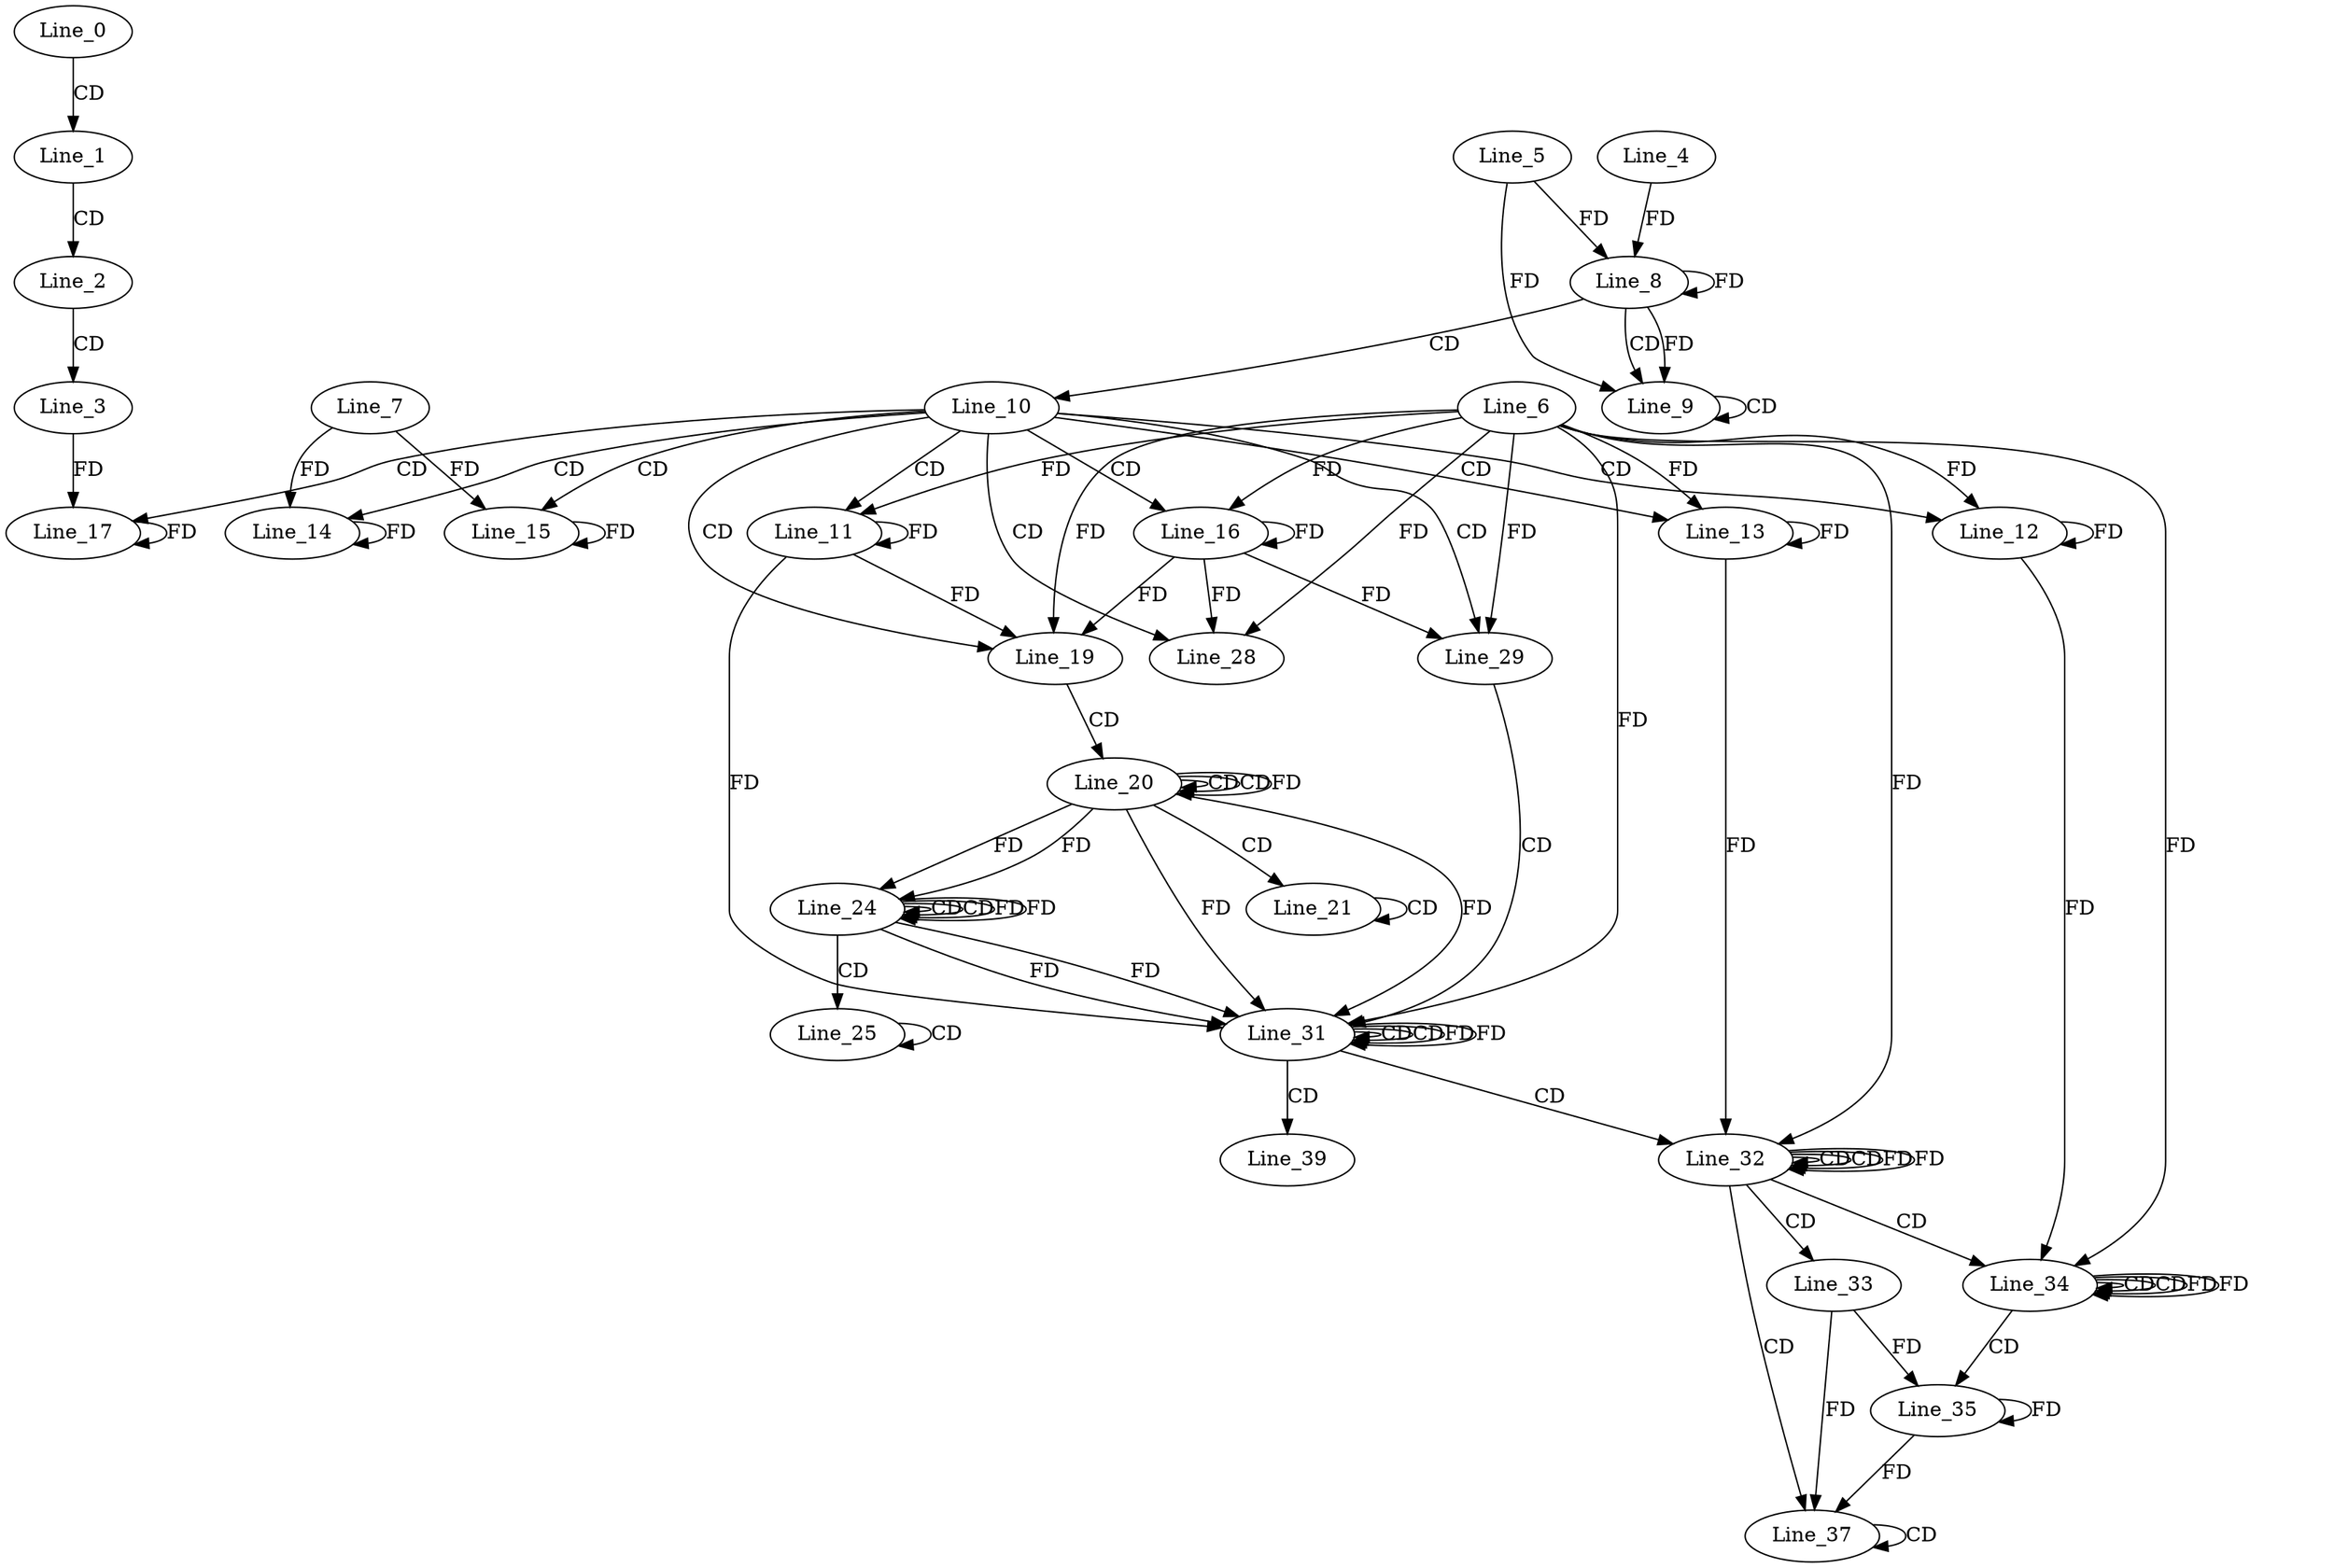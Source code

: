 digraph G {
  Line_0;
  Line_1;
  Line_2;
  Line_3;
  Line_8;
  Line_5;
  Line_8;
  Line_4;
  Line_8;
  Line_9;
  Line_9;
  Line_10;
  Line_11;
  Line_6;
  Line_11;
  Line_12;
  Line_12;
  Line_13;
  Line_13;
  Line_14;
  Line_7;
  Line_15;
  Line_16;
  Line_17;
  Line_19;
  Line_20;
  Line_20;
  Line_20;
  Line_21;
  Line_21;
  Line_24;
  Line_24;
  Line_24;
  Line_25;
  Line_25;
  Line_28;
  Line_29;
  Line_31;
  Line_31;
  Line_31;
  Line_32;
  Line_32;
  Line_32;
  Line_33;
  Line_34;
  Line_34;
  Line_34;
  Line_35;
  Line_37;
  Line_37;
  Line_39;
  Line_0 -> Line_1 [ label="CD" ];
  Line_1 -> Line_2 [ label="CD" ];
  Line_2 -> Line_3 [ label="CD" ];
  Line_8 -> Line_8 [ label="FD" ];
  Line_5 -> Line_8 [ label="FD" ];
  Line_4 -> Line_8 [ label="FD" ];
  Line_8 -> Line_9 [ label="CD" ];
  Line_9 -> Line_9 [ label="CD" ];
  Line_8 -> Line_9 [ label="FD" ];
  Line_5 -> Line_9 [ label="FD" ];
  Line_8 -> Line_10 [ label="CD" ];
  Line_10 -> Line_11 [ label="CD" ];
  Line_11 -> Line_11 [ label="FD" ];
  Line_6 -> Line_11 [ label="FD" ];
  Line_10 -> Line_12 [ label="CD" ];
  Line_12 -> Line_12 [ label="FD" ];
  Line_6 -> Line_12 [ label="FD" ];
  Line_10 -> Line_13 [ label="CD" ];
  Line_13 -> Line_13 [ label="FD" ];
  Line_6 -> Line_13 [ label="FD" ];
  Line_10 -> Line_14 [ label="CD" ];
  Line_14 -> Line_14 [ label="FD" ];
  Line_7 -> Line_14 [ label="FD" ];
  Line_10 -> Line_15 [ label="CD" ];
  Line_15 -> Line_15 [ label="FD" ];
  Line_7 -> Line_15 [ label="FD" ];
  Line_10 -> Line_16 [ label="CD" ];
  Line_16 -> Line_16 [ label="FD" ];
  Line_6 -> Line_16 [ label="FD" ];
  Line_10 -> Line_17 [ label="CD" ];
  Line_17 -> Line_17 [ label="FD" ];
  Line_3 -> Line_17 [ label="FD" ];
  Line_10 -> Line_19 [ label="CD" ];
  Line_16 -> Line_19 [ label="FD" ];
  Line_6 -> Line_19 [ label="FD" ];
  Line_11 -> Line_19 [ label="FD" ];
  Line_19 -> Line_20 [ label="CD" ];
  Line_20 -> Line_20 [ label="CD" ];
  Line_20 -> Line_20 [ label="CD" ];
  Line_20 -> Line_20 [ label="FD" ];
  Line_20 -> Line_21 [ label="CD" ];
  Line_21 -> Line_21 [ label="CD" ];
  Line_24 -> Line_24 [ label="CD" ];
  Line_20 -> Line_24 [ label="FD" ];
  Line_24 -> Line_24 [ label="CD" ];
  Line_24 -> Line_24 [ label="FD" ];
  Line_20 -> Line_24 [ label="FD" ];
  Line_24 -> Line_25 [ label="CD" ];
  Line_25 -> Line_25 [ label="CD" ];
  Line_10 -> Line_28 [ label="CD" ];
  Line_16 -> Line_28 [ label="FD" ];
  Line_6 -> Line_28 [ label="FD" ];
  Line_10 -> Line_29 [ label="CD" ];
  Line_16 -> Line_29 [ label="FD" ];
  Line_6 -> Line_29 [ label="FD" ];
  Line_29 -> Line_31 [ label="CD" ];
  Line_31 -> Line_31 [ label="CD" ];
  Line_24 -> Line_31 [ label="FD" ];
  Line_20 -> Line_31 [ label="FD" ];
  Line_11 -> Line_31 [ label="FD" ];
  Line_6 -> Line_31 [ label="FD" ];
  Line_31 -> Line_31 [ label="CD" ];
  Line_31 -> Line_31 [ label="FD" ];
  Line_24 -> Line_31 [ label="FD" ];
  Line_20 -> Line_31 [ label="FD" ];
  Line_31 -> Line_32 [ label="CD" ];
  Line_32 -> Line_32 [ label="CD" ];
  Line_13 -> Line_32 [ label="FD" ];
  Line_6 -> Line_32 [ label="FD" ];
  Line_32 -> Line_32 [ label="CD" ];
  Line_32 -> Line_32 [ label="FD" ];
  Line_32 -> Line_33 [ label="CD" ];
  Line_32 -> Line_34 [ label="CD" ];
  Line_34 -> Line_34 [ label="CD" ];
  Line_12 -> Line_34 [ label="FD" ];
  Line_6 -> Line_34 [ label="FD" ];
  Line_34 -> Line_34 [ label="CD" ];
  Line_34 -> Line_34 [ label="FD" ];
  Line_34 -> Line_35 [ label="CD" ];
  Line_35 -> Line_35 [ label="FD" ];
  Line_33 -> Line_35 [ label="FD" ];
  Line_32 -> Line_37 [ label="CD" ];
  Line_37 -> Line_37 [ label="CD" ];
  Line_35 -> Line_37 [ label="FD" ];
  Line_33 -> Line_37 [ label="FD" ];
  Line_31 -> Line_39 [ label="CD" ];
  Line_24 -> Line_24 [ label="FD" ];
  Line_31 -> Line_31 [ label="FD" ];
  Line_32 -> Line_32 [ label="FD" ];
  Line_34 -> Line_34 [ label="FD" ];
}
